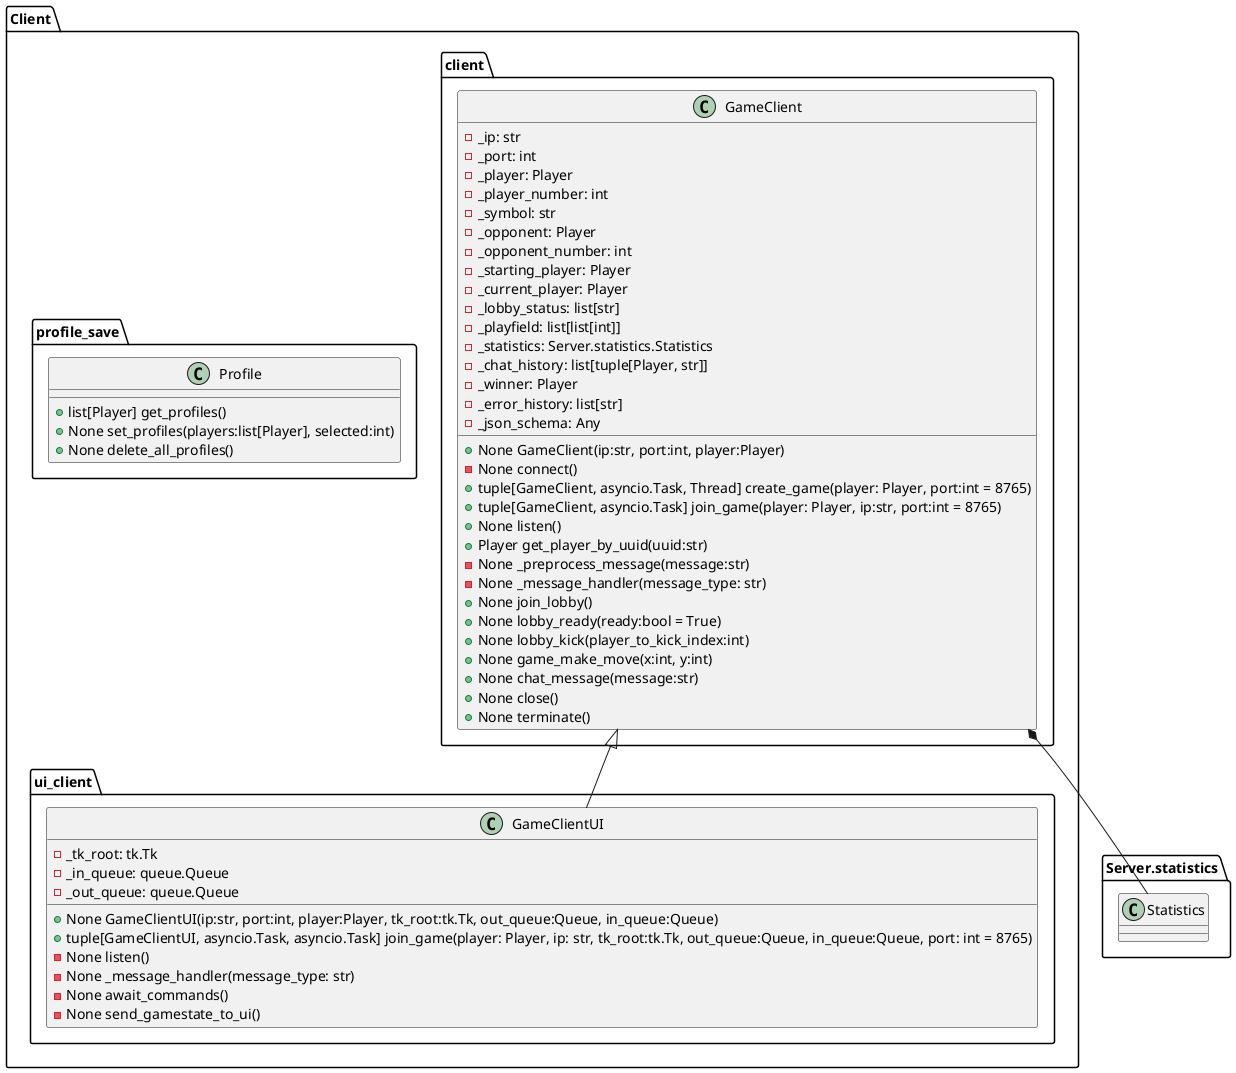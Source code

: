 @startuml Client
!pragma useIntermediatePackages false

class Client.client.GameClient {
    - _ip: str
    - _port: int
    - _player: Player
    - _player_number: int
    - _symbol: str
    - _opponent: Player
    - _opponent_number: int
    - _starting_player: Player
    - _current_player: Player
    - _lobby_status: list[str]
    - _playfield: list[list[int]]
    - _statistics: Server.statistics.Statistics
    - _chat_history: list[tuple[Player, str]]
    - _winner: Player
    - _error_history: list[str]
    - _json_schema: Any

    + None GameClient(ip:str, port:int, player:Player)
    - None connect()
    + tuple[GameClient, asyncio.Task, Thread] create_game(player: Player, port:int = 8765)
    + tuple[GameClient, asyncio.Task] join_game(player: Player, ip:str, port:int = 8765)
    + None listen()
    + Player get_player_by_uuid(uuid:str)
    - None _preprocess_message(message:str)
    - None _message_handler(message_type: str)
    + None join_lobby()
    + None lobby_ready(ready:bool = True)
    + None lobby_kick(player_to_kick_index:int)
    + None game_make_move(x:int, y:int)
    + None chat_message(message:str)
    + None close()
    + None terminate()
}

class Client.ui_client.GameClientUI {
    - _tk_root: tk.Tk
    - _in_queue: queue.Queue
    - _out_queue: queue.Queue

    + None GameClientUI(ip:str, port:int, player:Player, tk_root:tk.Tk, out_queue:Queue, in_queue:Queue)
    + tuple[GameClientUI, asyncio.Task, asyncio.Task] join_game(player: Player, ip: str, tk_root:tk.Tk, out_queue:Queue, in_queue:Queue, port: int = 8765)
    - None listen()
    - None _message_handler(message_type: str)
    - None await_commands()
    - None send_gamestate_to_ui()
}

class Client.profile_save.Profile {
    + list[Player] get_profiles()
    + None set_profiles(players:list[Player], selected:int)
    + None delete_all_profiles()
}

class Server.statistics.Statistics {
}

Client.client.GameClient <|-- Client.ui_client.GameClientUI
Client.client.GameClient *-- Server.statistics.Statistics
@enduml

